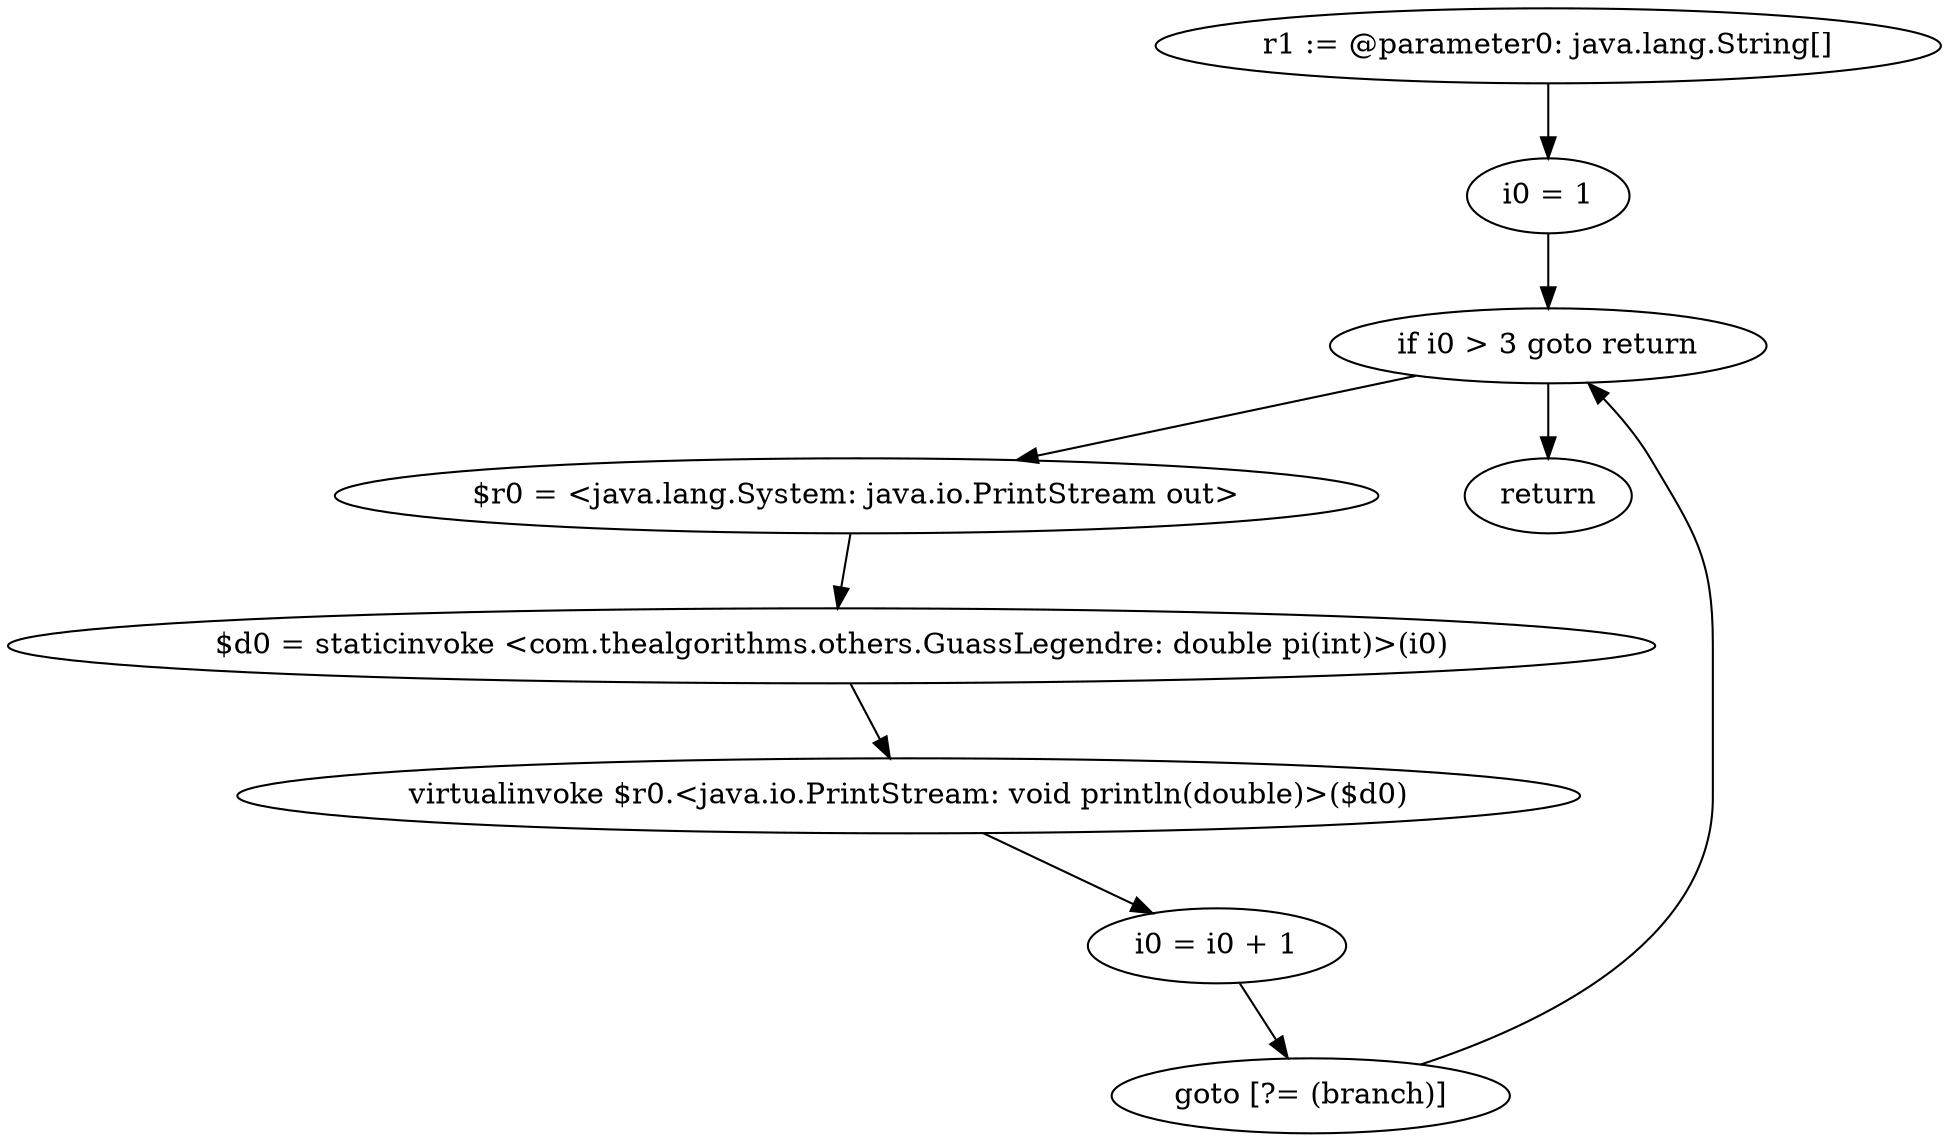 digraph "unitGraph" {
    "r1 := @parameter0: java.lang.String[]"
    "i0 = 1"
    "if i0 > 3 goto return"
    "$r0 = <java.lang.System: java.io.PrintStream out>"
    "$d0 = staticinvoke <com.thealgorithms.others.GuassLegendre: double pi(int)>(i0)"
    "virtualinvoke $r0.<java.io.PrintStream: void println(double)>($d0)"
    "i0 = i0 + 1"
    "goto [?= (branch)]"
    "return"
    "r1 := @parameter0: java.lang.String[]"->"i0 = 1";
    "i0 = 1"->"if i0 > 3 goto return";
    "if i0 > 3 goto return"->"$r0 = <java.lang.System: java.io.PrintStream out>";
    "if i0 > 3 goto return"->"return";
    "$r0 = <java.lang.System: java.io.PrintStream out>"->"$d0 = staticinvoke <com.thealgorithms.others.GuassLegendre: double pi(int)>(i0)";
    "$d0 = staticinvoke <com.thealgorithms.others.GuassLegendre: double pi(int)>(i0)"->"virtualinvoke $r0.<java.io.PrintStream: void println(double)>($d0)";
    "virtualinvoke $r0.<java.io.PrintStream: void println(double)>($d0)"->"i0 = i0 + 1";
    "i0 = i0 + 1"->"goto [?= (branch)]";
    "goto [?= (branch)]"->"if i0 > 3 goto return";
}
